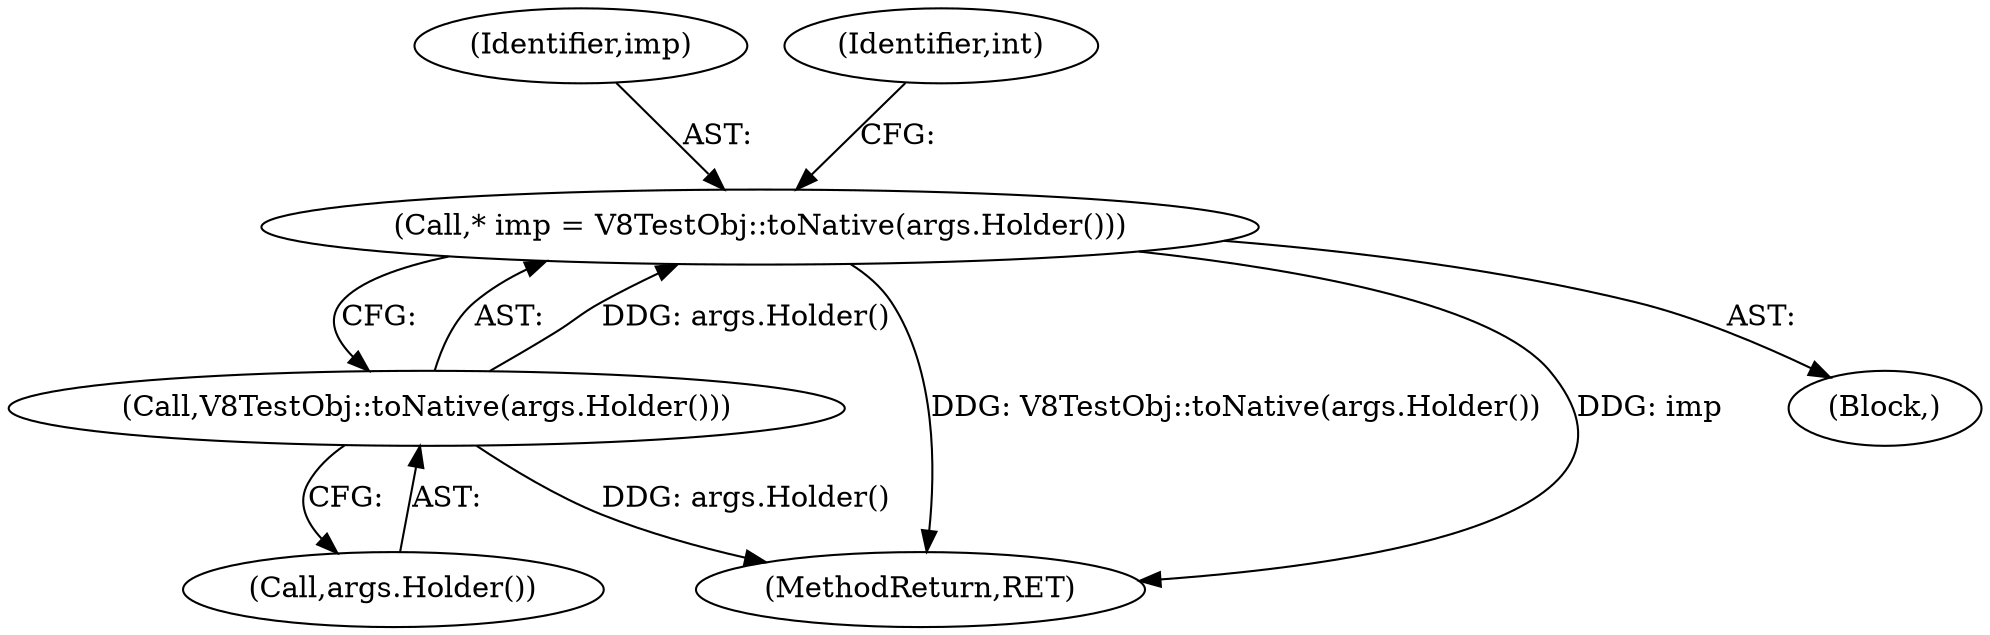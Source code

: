 digraph "0_Chrome_e9372a1bfd3588a80fcf49aa07321f0971dd6091_19@pointer" {
"1000112" [label="(Call,* imp = V8TestObj::toNative(args.Holder()))"];
"1000114" [label="(Call,V8TestObj::toNative(args.Holder()))"];
"1000114" [label="(Call,V8TestObj::toNative(args.Holder()))"];
"1000113" [label="(Identifier,imp)"];
"1000117" [label="(Identifier,int)"];
"1000130" [label="(MethodReturn,RET)"];
"1000102" [label="(Block,)"];
"1000115" [label="(Call,args.Holder())"];
"1000112" [label="(Call,* imp = V8TestObj::toNative(args.Holder()))"];
"1000112" -> "1000102"  [label="AST: "];
"1000112" -> "1000114"  [label="CFG: "];
"1000113" -> "1000112"  [label="AST: "];
"1000114" -> "1000112"  [label="AST: "];
"1000117" -> "1000112"  [label="CFG: "];
"1000112" -> "1000130"  [label="DDG: V8TestObj::toNative(args.Holder())"];
"1000112" -> "1000130"  [label="DDG: imp"];
"1000114" -> "1000112"  [label="DDG: args.Holder()"];
"1000114" -> "1000115"  [label="CFG: "];
"1000115" -> "1000114"  [label="AST: "];
"1000114" -> "1000130"  [label="DDG: args.Holder()"];
}

